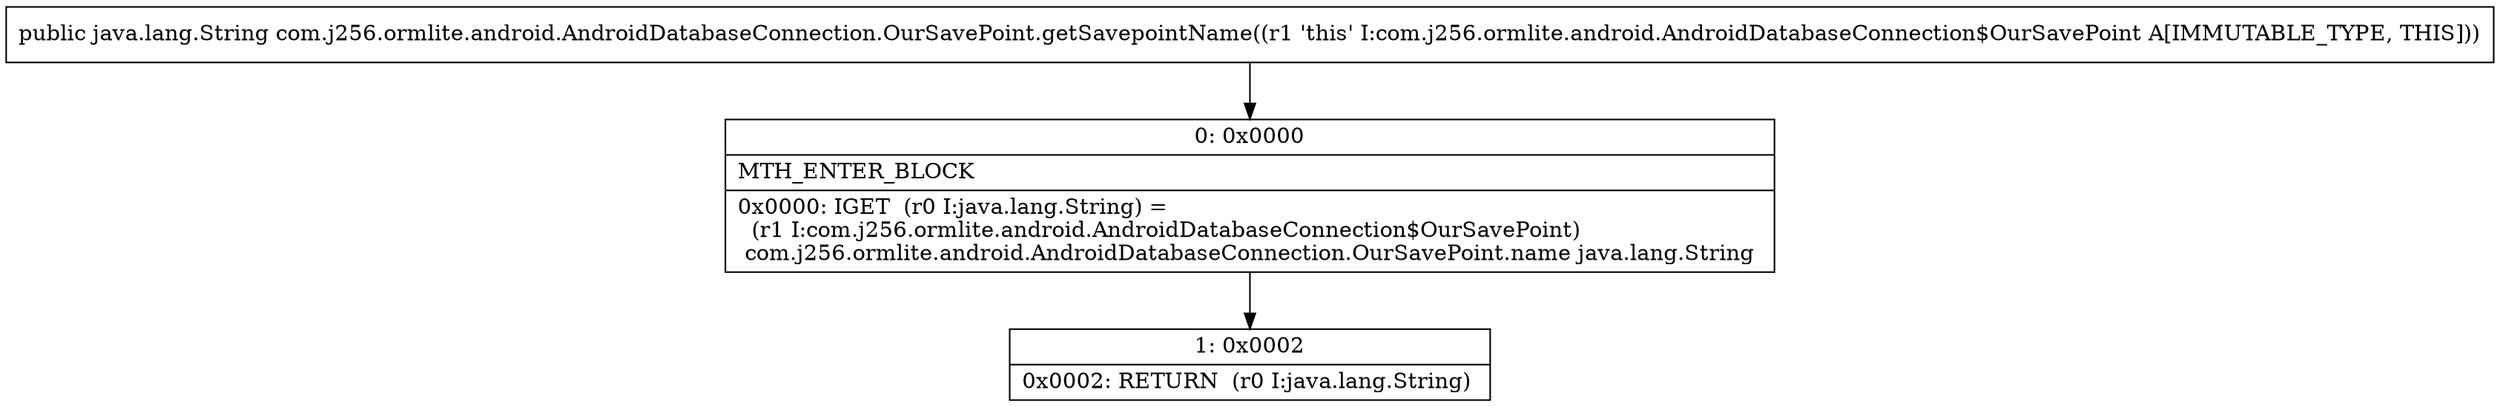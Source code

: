 digraph "CFG forcom.j256.ormlite.android.AndroidDatabaseConnection.OurSavePoint.getSavepointName()Ljava\/lang\/String;" {
Node_0 [shape=record,label="{0\:\ 0x0000|MTH_ENTER_BLOCK\l|0x0000: IGET  (r0 I:java.lang.String) = \l  (r1 I:com.j256.ormlite.android.AndroidDatabaseConnection$OurSavePoint)\l com.j256.ormlite.android.AndroidDatabaseConnection.OurSavePoint.name java.lang.String \l}"];
Node_1 [shape=record,label="{1\:\ 0x0002|0x0002: RETURN  (r0 I:java.lang.String) \l}"];
MethodNode[shape=record,label="{public java.lang.String com.j256.ormlite.android.AndroidDatabaseConnection.OurSavePoint.getSavepointName((r1 'this' I:com.j256.ormlite.android.AndroidDatabaseConnection$OurSavePoint A[IMMUTABLE_TYPE, THIS])) }"];
MethodNode -> Node_0;
Node_0 -> Node_1;
}

